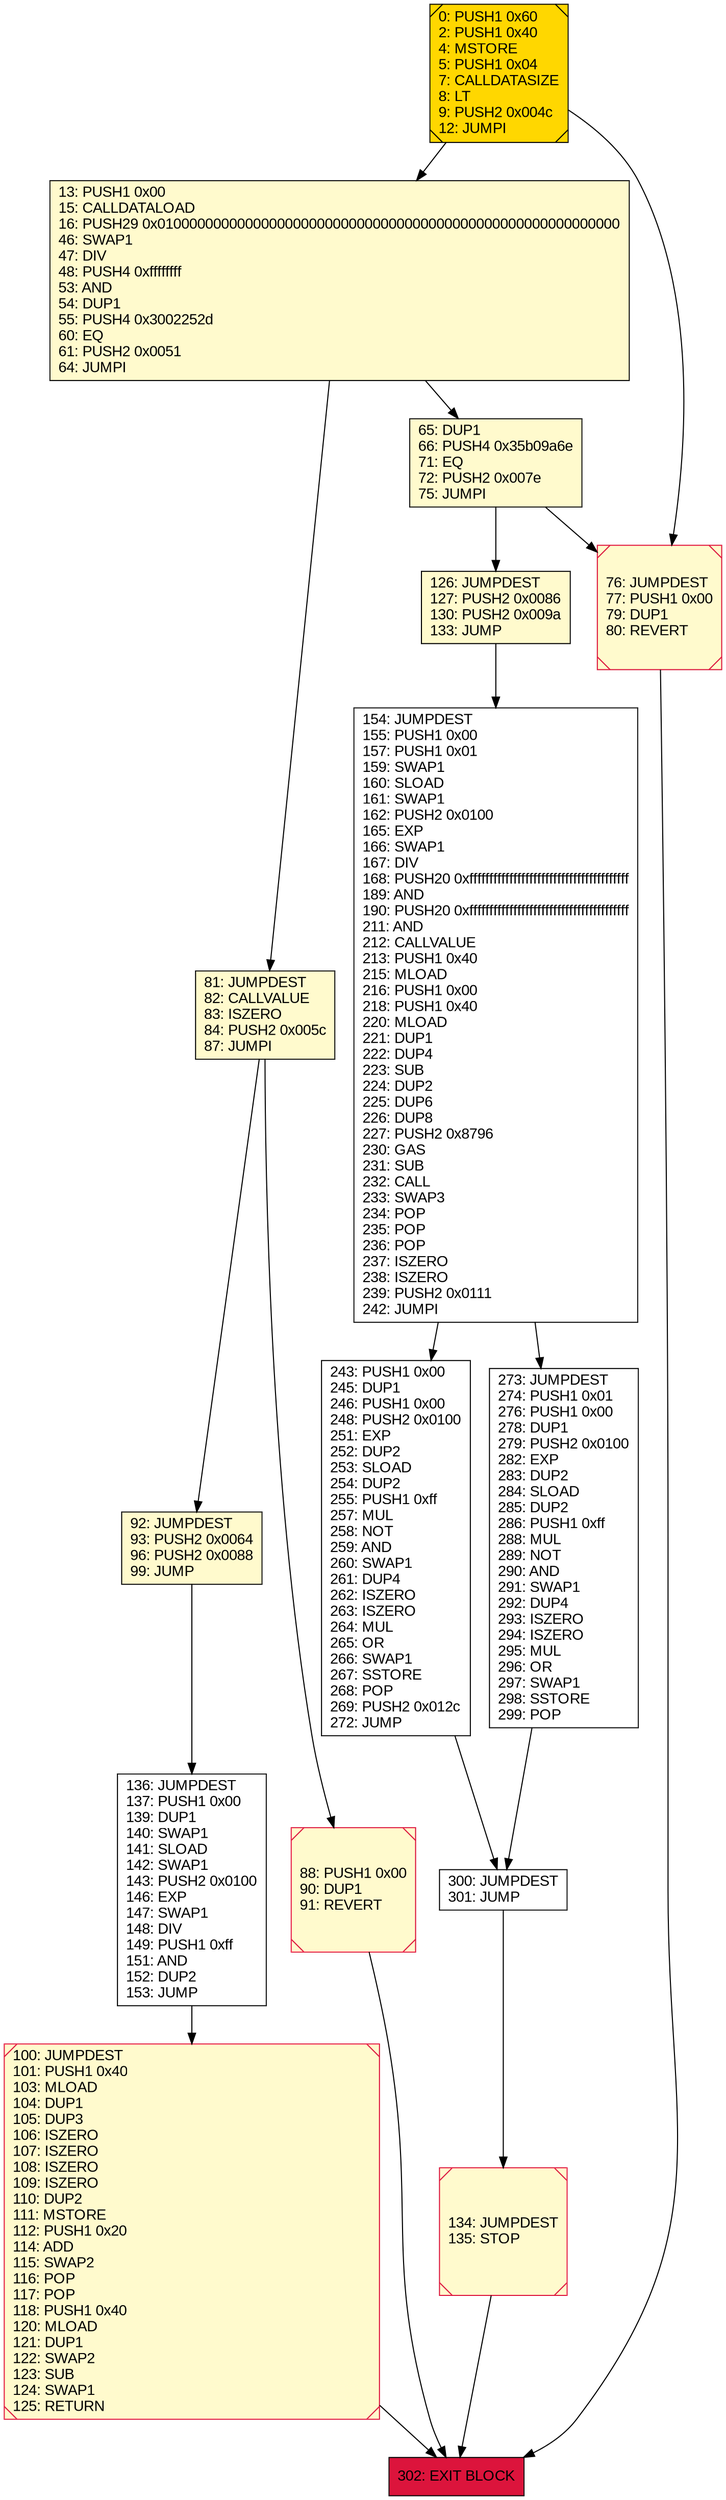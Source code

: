 digraph G {
bgcolor=transparent rankdir=UD;
node [shape=box style=filled color=black fillcolor=white fontname=arial fontcolor=black];
13 [label="13: PUSH1 0x00\l15: CALLDATALOAD\l16: PUSH29 0x0100000000000000000000000000000000000000000000000000000000\l46: SWAP1\l47: DIV\l48: PUSH4 0xffffffff\l53: AND\l54: DUP1\l55: PUSH4 0x3002252d\l60: EQ\l61: PUSH2 0x0051\l64: JUMPI\l" fillcolor=lemonchiffon ];
92 [label="92: JUMPDEST\l93: PUSH2 0x0064\l96: PUSH2 0x0088\l99: JUMP\l" fillcolor=lemonchiffon ];
0 [label="0: PUSH1 0x60\l2: PUSH1 0x40\l4: MSTORE\l5: PUSH1 0x04\l7: CALLDATASIZE\l8: LT\l9: PUSH2 0x004c\l12: JUMPI\l" fillcolor=lemonchiffon shape=Msquare fillcolor=gold ];
243 [label="243: PUSH1 0x00\l245: DUP1\l246: PUSH1 0x00\l248: PUSH2 0x0100\l251: EXP\l252: DUP2\l253: SLOAD\l254: DUP2\l255: PUSH1 0xff\l257: MUL\l258: NOT\l259: AND\l260: SWAP1\l261: DUP4\l262: ISZERO\l263: ISZERO\l264: MUL\l265: OR\l266: SWAP1\l267: SSTORE\l268: POP\l269: PUSH2 0x012c\l272: JUMP\l" ];
76 [label="76: JUMPDEST\l77: PUSH1 0x00\l79: DUP1\l80: REVERT\l" fillcolor=lemonchiffon shape=Msquare color=crimson ];
65 [label="65: DUP1\l66: PUSH4 0x35b09a6e\l71: EQ\l72: PUSH2 0x007e\l75: JUMPI\l" fillcolor=lemonchiffon ];
126 [label="126: JUMPDEST\l127: PUSH2 0x0086\l130: PUSH2 0x009a\l133: JUMP\l" fillcolor=lemonchiffon ];
136 [label="136: JUMPDEST\l137: PUSH1 0x00\l139: DUP1\l140: SWAP1\l141: SLOAD\l142: SWAP1\l143: PUSH2 0x0100\l146: EXP\l147: SWAP1\l148: DIV\l149: PUSH1 0xff\l151: AND\l152: DUP2\l153: JUMP\l" ];
302 [label="302: EXIT BLOCK\l" fillcolor=crimson ];
81 [label="81: JUMPDEST\l82: CALLVALUE\l83: ISZERO\l84: PUSH2 0x005c\l87: JUMPI\l" fillcolor=lemonchiffon ];
134 [label="134: JUMPDEST\l135: STOP\l" fillcolor=lemonchiffon shape=Msquare color=crimson ];
100 [label="100: JUMPDEST\l101: PUSH1 0x40\l103: MLOAD\l104: DUP1\l105: DUP3\l106: ISZERO\l107: ISZERO\l108: ISZERO\l109: ISZERO\l110: DUP2\l111: MSTORE\l112: PUSH1 0x20\l114: ADD\l115: SWAP2\l116: POP\l117: POP\l118: PUSH1 0x40\l120: MLOAD\l121: DUP1\l122: SWAP2\l123: SUB\l124: SWAP1\l125: RETURN\l" fillcolor=lemonchiffon shape=Msquare color=crimson ];
88 [label="88: PUSH1 0x00\l90: DUP1\l91: REVERT\l" fillcolor=lemonchiffon shape=Msquare color=crimson ];
300 [label="300: JUMPDEST\l301: JUMP\l" ];
154 [label="154: JUMPDEST\l155: PUSH1 0x00\l157: PUSH1 0x01\l159: SWAP1\l160: SLOAD\l161: SWAP1\l162: PUSH2 0x0100\l165: EXP\l166: SWAP1\l167: DIV\l168: PUSH20 0xffffffffffffffffffffffffffffffffffffffff\l189: AND\l190: PUSH20 0xffffffffffffffffffffffffffffffffffffffff\l211: AND\l212: CALLVALUE\l213: PUSH1 0x40\l215: MLOAD\l216: PUSH1 0x00\l218: PUSH1 0x40\l220: MLOAD\l221: DUP1\l222: DUP4\l223: SUB\l224: DUP2\l225: DUP6\l226: DUP8\l227: PUSH2 0x8796\l230: GAS\l231: SUB\l232: CALL\l233: SWAP3\l234: POP\l235: POP\l236: POP\l237: ISZERO\l238: ISZERO\l239: PUSH2 0x0111\l242: JUMPI\l" ];
273 [label="273: JUMPDEST\l274: PUSH1 0x01\l276: PUSH1 0x00\l278: DUP1\l279: PUSH2 0x0100\l282: EXP\l283: DUP2\l284: SLOAD\l285: DUP2\l286: PUSH1 0xff\l288: MUL\l289: NOT\l290: AND\l291: SWAP1\l292: DUP4\l293: ISZERO\l294: ISZERO\l295: MUL\l296: OR\l297: SWAP1\l298: SSTORE\l299: POP\l" ];
65 -> 76;
154 -> 273;
273 -> 300;
65 -> 126;
0 -> 13;
76 -> 302;
81 -> 88;
92 -> 136;
300 -> 134;
13 -> 65;
0 -> 76;
13 -> 81;
126 -> 154;
243 -> 300;
136 -> 100;
81 -> 92;
154 -> 243;
100 -> 302;
88 -> 302;
134 -> 302;
}
